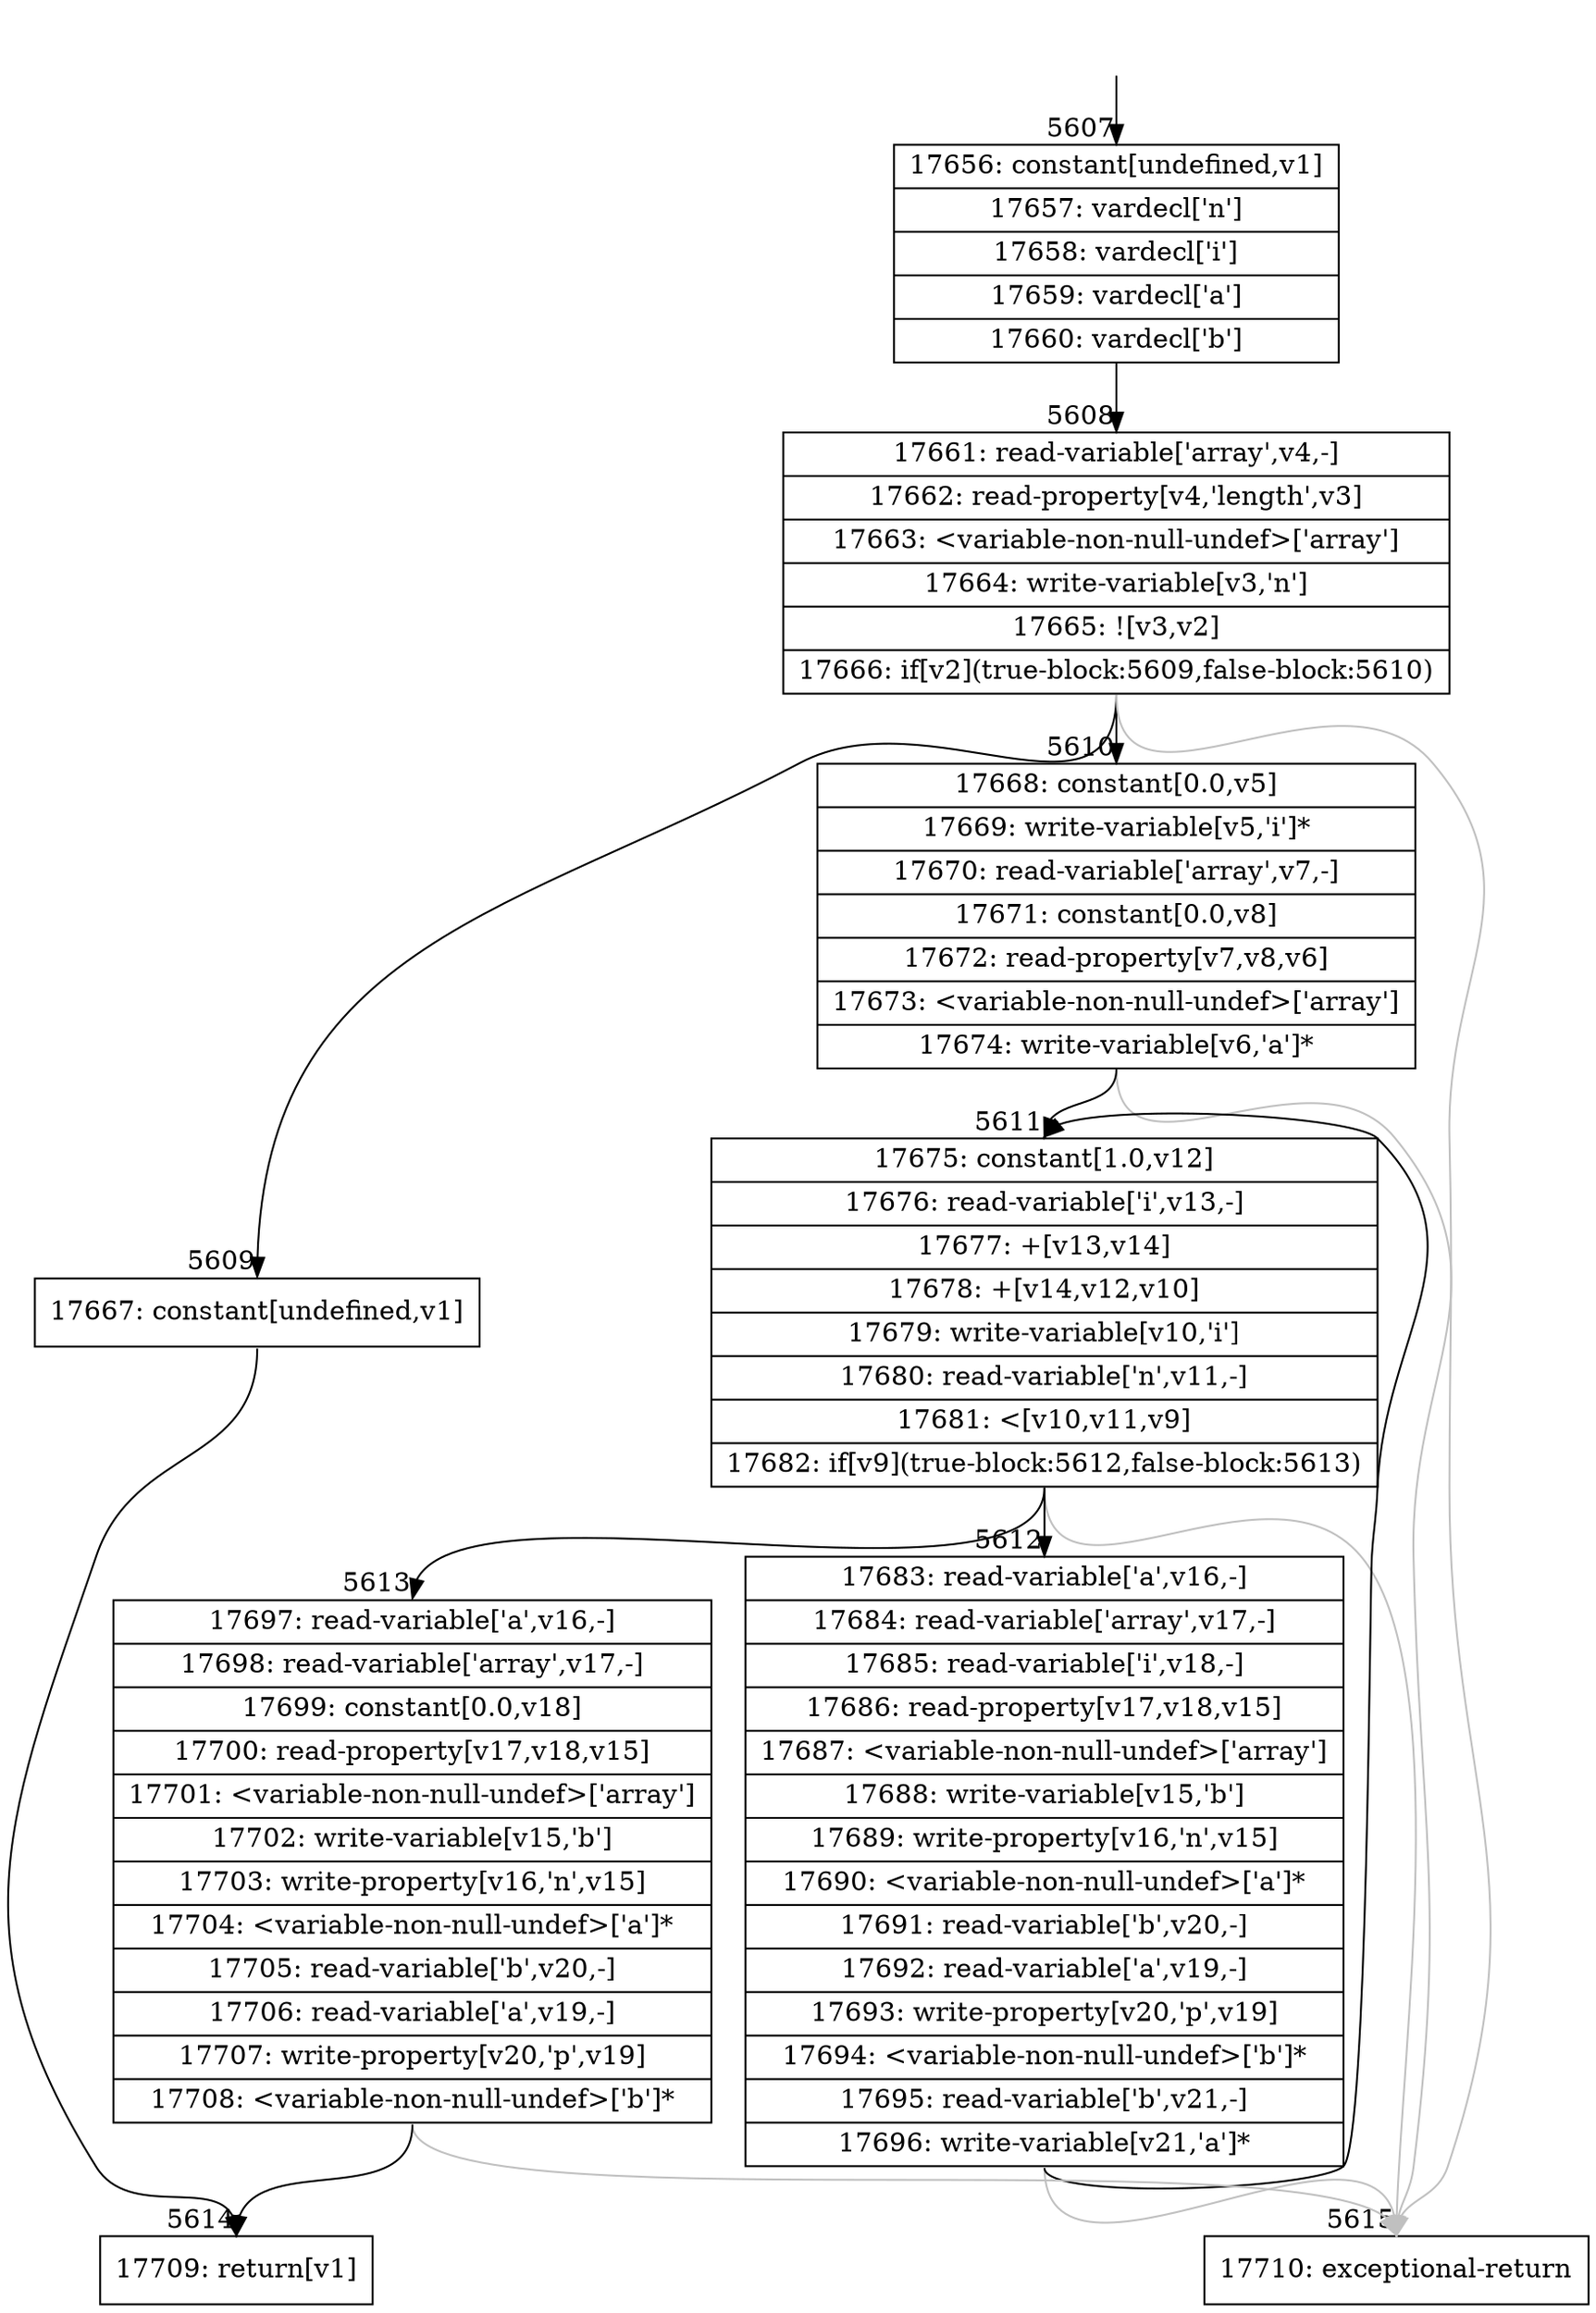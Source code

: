 digraph {
rankdir="TD"
BB_entry530[shape=none,label=""];
BB_entry530 -> BB5607 [tailport=s, headport=n, headlabel="    5607"]
BB5607 [shape=record label="{17656: constant[undefined,v1]|17657: vardecl['n']|17658: vardecl['i']|17659: vardecl['a']|17660: vardecl['b']}" ] 
BB5607 -> BB5608 [tailport=s, headport=n, headlabel="      5608"]
BB5608 [shape=record label="{17661: read-variable['array',v4,-]|17662: read-property[v4,'length',v3]|17663: \<variable-non-null-undef\>['array']|17664: write-variable[v3,'n']|17665: ![v3,v2]|17666: if[v2](true-block:5609,false-block:5610)}" ] 
BB5608 -> BB5609 [tailport=s, headport=n, headlabel="      5609"]
BB5608 -> BB5610 [tailport=s, headport=n, headlabel="      5610"]
BB5608 -> BB5615 [tailport=s, headport=n, color=gray, headlabel="      5615"]
BB5609 [shape=record label="{17667: constant[undefined,v1]}" ] 
BB5609 -> BB5614 [tailport=s, headport=n, headlabel="      5614"]
BB5610 [shape=record label="{17668: constant[0.0,v5]|17669: write-variable[v5,'i']*|17670: read-variable['array',v7,-]|17671: constant[0.0,v8]|17672: read-property[v7,v8,v6]|17673: \<variable-non-null-undef\>['array']|17674: write-variable[v6,'a']*}" ] 
BB5610 -> BB5611 [tailport=s, headport=n, headlabel="      5611"]
BB5610 -> BB5615 [tailport=s, headport=n, color=gray]
BB5611 [shape=record label="{17675: constant[1.0,v12]|17676: read-variable['i',v13,-]|17677: +[v13,v14]|17678: +[v14,v12,v10]|17679: write-variable[v10,'i']|17680: read-variable['n',v11,-]|17681: \<[v10,v11,v9]|17682: if[v9](true-block:5612,false-block:5613)}" ] 
BB5611 -> BB5612 [tailport=s, headport=n, headlabel="      5612"]
BB5611 -> BB5613 [tailport=s, headport=n, headlabel="      5613"]
BB5611 -> BB5615 [tailport=s, headport=n, color=gray]
BB5612 [shape=record label="{17683: read-variable['a',v16,-]|17684: read-variable['array',v17,-]|17685: read-variable['i',v18,-]|17686: read-property[v17,v18,v15]|17687: \<variable-non-null-undef\>['array']|17688: write-variable[v15,'b']|17689: write-property[v16,'n',v15]|17690: \<variable-non-null-undef\>['a']*|17691: read-variable['b',v20,-]|17692: read-variable['a',v19,-]|17693: write-property[v20,'p',v19]|17694: \<variable-non-null-undef\>['b']*|17695: read-variable['b',v21,-]|17696: write-variable[v21,'a']*}" ] 
BB5612 -> BB5611 [tailport=s, headport=n]
BB5612 -> BB5615 [tailport=s, headport=n, color=gray]
BB5613 [shape=record label="{17697: read-variable['a',v16,-]|17698: read-variable['array',v17,-]|17699: constant[0.0,v18]|17700: read-property[v17,v18,v15]|17701: \<variable-non-null-undef\>['array']|17702: write-variable[v15,'b']|17703: write-property[v16,'n',v15]|17704: \<variable-non-null-undef\>['a']*|17705: read-variable['b',v20,-]|17706: read-variable['a',v19,-]|17707: write-property[v20,'p',v19]|17708: \<variable-non-null-undef\>['b']*}" ] 
BB5613 -> BB5614 [tailport=s, headport=n]
BB5613 -> BB5615 [tailport=s, headport=n, color=gray]
BB5614 [shape=record label="{17709: return[v1]}" ] 
BB5615 [shape=record label="{17710: exceptional-return}" ] 
//#$~ 3298
}
